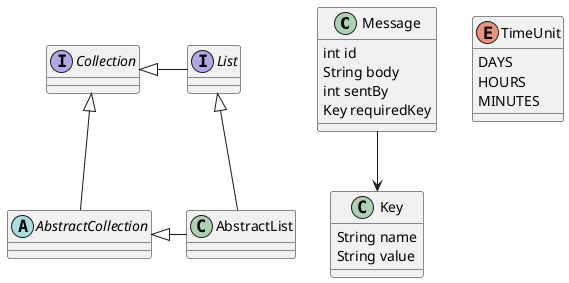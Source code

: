 @startuml
'https://plantuml.com/class-diagram

class Message
class Key

abstract AbstractCollection
interface List
interface Collection

List <|-- AbstractList
Collection <|-- AbstractCollection

Collection <|- List
AbstractCollection <|- AbstractList
Message --> Key

class Message {
int id
String body
int sentBy
Key requiredKey
}

class Key{
String name
String value
}

enum TimeUnit {
DAYS
HOURS
MINUTES
}

@enduml
